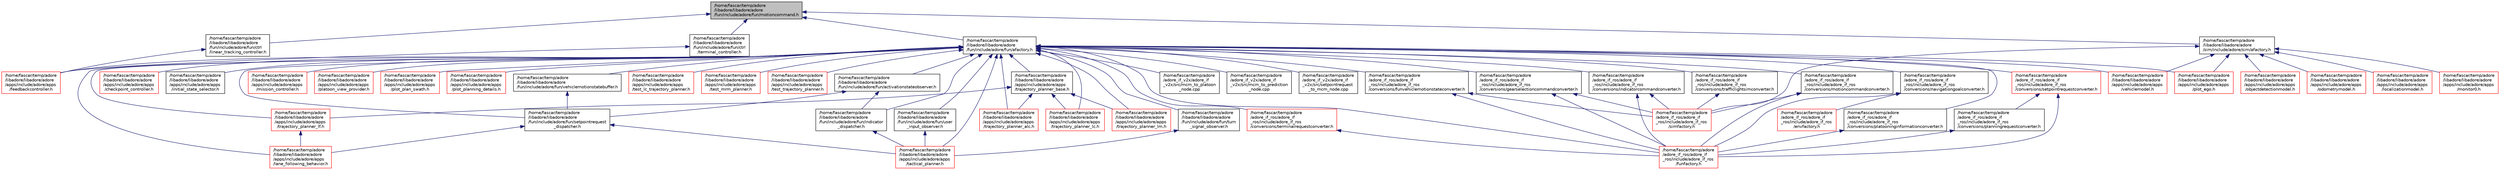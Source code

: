 digraph "/home/fascar/temp/adore/libadore/libadore/adore/fun/include/adore/fun/motioncommand.h"
{
 // LATEX_PDF_SIZE
  edge [fontname="Helvetica",fontsize="10",labelfontname="Helvetica",labelfontsize="10"];
  node [fontname="Helvetica",fontsize="10",shape=record];
  Node1 [label="/home/fascar/temp/adore\l/libadore/libadore/adore\l/fun/include/adore/fun/motioncommand.h",height=0.2,width=0.4,color="black", fillcolor="grey75", style="filled", fontcolor="black",tooltip=" "];
  Node1 -> Node2 [dir="back",color="midnightblue",fontsize="10",style="solid",fontname="Helvetica"];
  Node2 [label="/home/fascar/temp/adore\l/libadore/libadore/adore\l/fun/include/adore/fun/afactory.h",height=0.2,width=0.4,color="black", fillcolor="white", style="filled",URL="$fun_2include_2adore_2fun_2afactory_8h.html",tooltip=" "];
  Node2 -> Node3 [dir="back",color="midnightblue",fontsize="10",style="solid",fontname="Helvetica"];
  Node3 [label="/home/fascar/temp/adore\l/adore_if_ros/adore_if\l_ros/include/adore_if_ros\l/conversions/funvehiclemotionstateconverter.h",height=0.2,width=0.4,color="black", fillcolor="white", style="filled",URL="$funvehiclemotionstateconverter_8h.html",tooltip=" "];
  Node3 -> Node4 [dir="back",color="midnightblue",fontsize="10",style="solid",fontname="Helvetica"];
  Node4 [label="/home/fascar/temp/adore\l/adore_if_ros/adore_if\l_ros/include/adore_if_ros\l/funfactory.h",height=0.2,width=0.4,color="red", fillcolor="white", style="filled",URL="$funfactory_8h.html",tooltip=" "];
  Node3 -> Node47 [dir="back",color="midnightblue",fontsize="10",style="solid",fontname="Helvetica"];
  Node47 [label="/home/fascar/temp/adore\l/adore_if_ros/adore_if\l_ros/include/adore_if_ros\l/simfactory.h",height=0.2,width=0.4,color="red", fillcolor="white", style="filled",URL="$simfactory_8h.html",tooltip=" "];
  Node2 -> Node50 [dir="back",color="midnightblue",fontsize="10",style="solid",fontname="Helvetica"];
  Node50 [label="/home/fascar/temp/adore\l/adore_if_ros/adore_if\l_ros/include/adore_if_ros\l/conversions/gearselectioncommandconverter.h",height=0.2,width=0.4,color="black", fillcolor="white", style="filled",URL="$gearselectioncommandconverter_8h.html",tooltip=" "];
  Node50 -> Node4 [dir="back",color="midnightblue",fontsize="10",style="solid",fontname="Helvetica"];
  Node50 -> Node47 [dir="back",color="midnightblue",fontsize="10",style="solid",fontname="Helvetica"];
  Node2 -> Node51 [dir="back",color="midnightblue",fontsize="10",style="solid",fontname="Helvetica"];
  Node51 [label="/home/fascar/temp/adore\l/adore_if_ros/adore_if\l_ros/include/adore_if_ros\l/conversions/indicatorcommandconverter.h",height=0.2,width=0.4,color="black", fillcolor="white", style="filled",URL="$indicatorcommandconverter_8h.html",tooltip=" "];
  Node51 -> Node4 [dir="back",color="midnightblue",fontsize="10",style="solid",fontname="Helvetica"];
  Node51 -> Node47 [dir="back",color="midnightblue",fontsize="10",style="solid",fontname="Helvetica"];
  Node2 -> Node52 [dir="back",color="midnightblue",fontsize="10",style="solid",fontname="Helvetica"];
  Node52 [label="/home/fascar/temp/adore\l/adore_if_ros/adore_if\l_ros/include/adore_if_ros\l/conversions/motioncommandconverter.h",height=0.2,width=0.4,color="black", fillcolor="white", style="filled",URL="$motioncommandconverter_8h.html",tooltip=" "];
  Node52 -> Node4 [dir="back",color="midnightblue",fontsize="10",style="solid",fontname="Helvetica"];
  Node52 -> Node47 [dir="back",color="midnightblue",fontsize="10",style="solid",fontname="Helvetica"];
  Node2 -> Node53 [dir="back",color="midnightblue",fontsize="10",style="solid",fontname="Helvetica"];
  Node53 [label="/home/fascar/temp/adore\l/adore_if_ros/adore_if\l_ros/include/adore_if_ros\l/conversions/navigationgoalconverter.h",height=0.2,width=0.4,color="black", fillcolor="white", style="filled",URL="$navigationgoalconverter_8h.html",tooltip=" "];
  Node53 -> Node54 [dir="back",color="midnightblue",fontsize="10",style="solid",fontname="Helvetica"];
  Node54 [label="/home/fascar/temp/adore\l/adore_if_ros/adore_if\l_ros/include/adore_if_ros\l/envfactory.h",height=0.2,width=0.4,color="red", fillcolor="white", style="filled",URL="$envfactory_8h.html",tooltip=" "];
  Node53 -> Node4 [dir="back",color="midnightblue",fontsize="10",style="solid",fontname="Helvetica"];
  Node2 -> Node56 [dir="back",color="midnightblue",fontsize="10",style="solid",fontname="Helvetica"];
  Node56 [label="/home/fascar/temp/adore\l/adore_if_ros/adore_if\l_ros/include/adore_if_ros\l/conversions/platooninginformationconverter.h",height=0.2,width=0.4,color="black", fillcolor="white", style="filled",URL="$platooninginformationconverter_8h.html",tooltip=" "];
  Node56 -> Node4 [dir="back",color="midnightblue",fontsize="10",style="solid",fontname="Helvetica"];
  Node2 -> Node57 [dir="back",color="midnightblue",fontsize="10",style="solid",fontname="Helvetica"];
  Node57 [label="/home/fascar/temp/adore\l/adore_if_ros/adore_if\l_ros/include/adore_if_ros\l/conversions/setpointrequestconverter.h",height=0.2,width=0.4,color="red", fillcolor="white", style="filled",URL="$setpointrequestconverter_8h.html",tooltip=" "];
  Node57 -> Node58 [dir="back",color="midnightblue",fontsize="10",style="solid",fontname="Helvetica"];
  Node58 [label="/home/fascar/temp/adore\l/adore_if_ros/adore_if\l_ros/include/adore_if_ros\l/conversions/planningrequestconverter.h",height=0.2,width=0.4,color="black", fillcolor="white", style="filled",URL="$planningrequestconverter_8h.html",tooltip=" "];
  Node58 -> Node4 [dir="back",color="midnightblue",fontsize="10",style="solid",fontname="Helvetica"];
  Node57 -> Node4 [dir="back",color="midnightblue",fontsize="10",style="solid",fontname="Helvetica"];
  Node2 -> Node60 [dir="back",color="midnightblue",fontsize="10",style="solid",fontname="Helvetica"];
  Node60 [label="/home/fascar/temp/adore\l/adore_if_ros/adore_if\l_ros/include/adore_if_ros\l/conversions/terminalrequestconverter.h",height=0.2,width=0.4,color="red", fillcolor="white", style="filled",URL="$terminalrequestconverter_8h.html",tooltip=" "];
  Node60 -> Node4 [dir="back",color="midnightblue",fontsize="10",style="solid",fontname="Helvetica"];
  Node2 -> Node61 [dir="back",color="midnightblue",fontsize="10",style="solid",fontname="Helvetica"];
  Node61 [label="/home/fascar/temp/adore\l/adore_if_ros/adore_if\l_ros/include/adore_if_ros\l/conversions/trafficlightsimconverter.h",height=0.2,width=0.4,color="black", fillcolor="white", style="filled",URL="$trafficlightsimconverter_8h.html",tooltip=" "];
  Node61 -> Node47 [dir="back",color="midnightblue",fontsize="10",style="solid",fontname="Helvetica"];
  Node2 -> Node4 [dir="back",color="midnightblue",fontsize="10",style="solid",fontname="Helvetica"];
  Node2 -> Node62 [dir="back",color="midnightblue",fontsize="10",style="solid",fontname="Helvetica"];
  Node62 [label="/home/fascar/temp/adore\l/libadore/libadore/adore\l/apps/include/adore/apps\l/checkpoint_controller.h",height=0.2,width=0.4,color="red", fillcolor="white", style="filled",URL="$checkpoint__controller_8h.html",tooltip=" "];
  Node2 -> Node63 [dir="back",color="midnightblue",fontsize="10",style="solid",fontname="Helvetica"];
  Node63 [label="/home/fascar/temp/adore\l/libadore/libadore/adore\l/apps/include/adore/apps\l/feedbackcontroller.h",height=0.2,width=0.4,color="red", fillcolor="white", style="filled",URL="$feedbackcontroller_8h.html",tooltip=" "];
  Node2 -> Node64 [dir="back",color="midnightblue",fontsize="10",style="solid",fontname="Helvetica"];
  Node64 [label="/home/fascar/temp/adore\l/libadore/libadore/adore\l/apps/include/adore/apps\l/initial_state_selector.h",height=0.2,width=0.4,color="black", fillcolor="white", style="filled",URL="$initial__state__selector_8h.html",tooltip=" "];
  Node2 -> Node65 [dir="back",color="midnightblue",fontsize="10",style="solid",fontname="Helvetica"];
  Node65 [label="/home/fascar/temp/adore\l/libadore/libadore/adore\l/apps/include/adore/apps\l/lane_following_behavior.h",height=0.2,width=0.4,color="red", fillcolor="white", style="filled",URL="$lane__following__behavior_8h.html",tooltip=" "];
  Node2 -> Node66 [dir="back",color="midnightblue",fontsize="10",style="solid",fontname="Helvetica"];
  Node66 [label="/home/fascar/temp/adore\l/libadore/libadore/adore\l/apps/include/adore/apps\l/mission_controller.h",height=0.2,width=0.4,color="red", fillcolor="white", style="filled",URL="$mission__controller_8h.html",tooltip=" "];
  Node2 -> Node67 [dir="back",color="midnightblue",fontsize="10",style="solid",fontname="Helvetica"];
  Node67 [label="/home/fascar/temp/adore\l/libadore/libadore/adore\l/apps/include/adore/apps\l/platoon_view_provider.h",height=0.2,width=0.4,color="red", fillcolor="white", style="filled",URL="$platoon__view__provider_8h.html",tooltip=" "];
  Node2 -> Node68 [dir="back",color="midnightblue",fontsize="10",style="solid",fontname="Helvetica"];
  Node68 [label="/home/fascar/temp/adore\l/libadore/libadore/adore\l/apps/include/adore/apps\l/plot_ego.h",height=0.2,width=0.4,color="red", fillcolor="white", style="filled",URL="$plot__ego_8h.html",tooltip=" "];
  Node2 -> Node69 [dir="back",color="midnightblue",fontsize="10",style="solid",fontname="Helvetica"];
  Node69 [label="/home/fascar/temp/adore\l/libadore/libadore/adore\l/apps/include/adore/apps\l/plot_plan_swath.h",height=0.2,width=0.4,color="red", fillcolor="white", style="filled",URL="$plot__plan__swath_8h.html",tooltip=" "];
  Node2 -> Node70 [dir="back",color="midnightblue",fontsize="10",style="solid",fontname="Helvetica"];
  Node70 [label="/home/fascar/temp/adore\l/libadore/libadore/adore\l/apps/include/adore/apps\l/plot_planning_details.h",height=0.2,width=0.4,color="red", fillcolor="white", style="filled",URL="$plot__planning__details_8h.html",tooltip=" "];
  Node2 -> Node71 [dir="back",color="midnightblue",fontsize="10",style="solid",fontname="Helvetica"];
  Node71 [label="/home/fascar/temp/adore\l/libadore/libadore/adore\l/apps/include/adore/apps\l/tactical_planner.h",height=0.2,width=0.4,color="red", fillcolor="white", style="filled",URL="$tactical__planner_8h.html",tooltip=" "];
  Node2 -> Node72 [dir="back",color="midnightblue",fontsize="10",style="solid",fontname="Helvetica"];
  Node72 [label="/home/fascar/temp/adore\l/libadore/libadore/adore\l/apps/include/adore/apps\l/test_lc_trajectory_planner.h",height=0.2,width=0.4,color="red", fillcolor="white", style="filled",URL="$test__lc__trajectory__planner_8h.html",tooltip=" "];
  Node2 -> Node73 [dir="back",color="midnightblue",fontsize="10",style="solid",fontname="Helvetica"];
  Node73 [label="/home/fascar/temp/adore\l/libadore/libadore/adore\l/apps/include/adore/apps\l/test_mrm_planner.h",height=0.2,width=0.4,color="red", fillcolor="white", style="filled",URL="$test__mrm__planner_8h.html",tooltip=" "];
  Node2 -> Node74 [dir="back",color="midnightblue",fontsize="10",style="solid",fontname="Helvetica"];
  Node74 [label="/home/fascar/temp/adore\l/libadore/libadore/adore\l/apps/include/adore/apps\l/test_trajectory_planner.h",height=0.2,width=0.4,color="red", fillcolor="white", style="filled",URL="$test__trajectory__planner_8h.html",tooltip=" "];
  Node2 -> Node75 [dir="back",color="midnightblue",fontsize="10",style="solid",fontname="Helvetica"];
  Node75 [label="/home/fascar/temp/adore\l/libadore/libadore/adore\l/apps/include/adore/apps\l/trajectory_planner_alc.h",height=0.2,width=0.4,color="red", fillcolor="white", style="filled",URL="$trajectory__planner__alc_8h.html",tooltip=" "];
  Node2 -> Node76 [dir="back",color="midnightblue",fontsize="10",style="solid",fontname="Helvetica"];
  Node76 [label="/home/fascar/temp/adore\l/libadore/libadore/adore\l/apps/include/adore/apps\l/trajectory_planner_base.h",height=0.2,width=0.4,color="black", fillcolor="white", style="filled",URL="$trajectory__planner__base_8h.html",tooltip=" "];
  Node76 -> Node75 [dir="back",color="midnightblue",fontsize="10",style="solid",fontname="Helvetica"];
  Node76 -> Node77 [dir="back",color="midnightblue",fontsize="10",style="solid",fontname="Helvetica"];
  Node77 [label="/home/fascar/temp/adore\l/libadore/libadore/adore\l/apps/include/adore/apps\l/trajectory_planner_lc.h",height=0.2,width=0.4,color="red", fillcolor="white", style="filled",URL="$trajectory__planner__lc_8h.html",tooltip=" "];
  Node76 -> Node78 [dir="back",color="midnightblue",fontsize="10",style="solid",fontname="Helvetica"];
  Node78 [label="/home/fascar/temp/adore\l/libadore/libadore/adore\l/apps/include/adore/apps\l/trajectory_planner_lf.h",height=0.2,width=0.4,color="red", fillcolor="white", style="filled",URL="$trajectory__planner__lf_8h.html",tooltip=" "];
  Node78 -> Node65 [dir="back",color="midnightblue",fontsize="10",style="solid",fontname="Helvetica"];
  Node76 -> Node79 [dir="back",color="midnightblue",fontsize="10",style="solid",fontname="Helvetica"];
  Node79 [label="/home/fascar/temp/adore\l/libadore/libadore/adore\l/apps/include/adore/apps\l/trajectory_planner_lm.h",height=0.2,width=0.4,color="red", fillcolor="white", style="filled",URL="$trajectory__planner__lm_8h.html",tooltip=" "];
  Node2 -> Node77 [dir="back",color="midnightblue",fontsize="10",style="solid",fontname="Helvetica"];
  Node2 -> Node78 [dir="back",color="midnightblue",fontsize="10",style="solid",fontname="Helvetica"];
  Node2 -> Node79 [dir="back",color="midnightblue",fontsize="10",style="solid",fontname="Helvetica"];
  Node2 -> Node80 [dir="back",color="midnightblue",fontsize="10",style="solid",fontname="Helvetica"];
  Node80 [label="/home/fascar/temp/adore\l/libadore/libadore/adore\l/apps/include/adore/apps\l/vehiclemodel.h",height=0.2,width=0.4,color="red", fillcolor="white", style="filled",URL="$vehiclemodel_8h.html",tooltip=" "];
  Node2 -> Node81 [dir="back",color="midnightblue",fontsize="10",style="solid",fontname="Helvetica"];
  Node81 [label="/home/fascar/temp/adore\l/libadore/libadore/adore\l/fun/include/adore/fun/activationstateobserver.h",height=0.2,width=0.4,color="black", fillcolor="white", style="filled",URL="$activationstateobserver_8h.html",tooltip=" "];
  Node81 -> Node82 [dir="back",color="midnightblue",fontsize="10",style="solid",fontname="Helvetica"];
  Node82 [label="/home/fascar/temp/adore\l/libadore/libadore/adore\l/fun/include/adore/fun/indicator\l_dispatcher.h",height=0.2,width=0.4,color="black", fillcolor="white", style="filled",URL="$indicator__dispatcher_8h.html",tooltip=" "];
  Node82 -> Node71 [dir="back",color="midnightblue",fontsize="10",style="solid",fontname="Helvetica"];
  Node81 -> Node83 [dir="back",color="midnightblue",fontsize="10",style="solid",fontname="Helvetica"];
  Node83 [label="/home/fascar/temp/adore\l/libadore/libadore/adore\l/fun/include/adore/fun/setpointrequest\l_dispatcher.h",height=0.2,width=0.4,color="black", fillcolor="white", style="filled",URL="$setpointrequest__dispatcher_8h.html",tooltip=" "];
  Node83 -> Node65 [dir="back",color="midnightblue",fontsize="10",style="solid",fontname="Helvetica"];
  Node83 -> Node71 [dir="back",color="midnightblue",fontsize="10",style="solid",fontname="Helvetica"];
  Node2 -> Node82 [dir="back",color="midnightblue",fontsize="10",style="solid",fontname="Helvetica"];
  Node2 -> Node83 [dir="back",color="midnightblue",fontsize="10",style="solid",fontname="Helvetica"];
  Node2 -> Node84 [dir="back",color="midnightblue",fontsize="10",style="solid",fontname="Helvetica"];
  Node84 [label="/home/fascar/temp/adore\l/libadore/libadore/adore\l/fun/include/adore/fun/turn\l_signal_observer.h",height=0.2,width=0.4,color="black", fillcolor="white", style="filled",URL="$turn__signal__observer_8h.html",tooltip=" "];
  Node84 -> Node71 [dir="back",color="midnightblue",fontsize="10",style="solid",fontname="Helvetica"];
  Node2 -> Node85 [dir="back",color="midnightblue",fontsize="10",style="solid",fontname="Helvetica"];
  Node85 [label="/home/fascar/temp/adore\l/libadore/libadore/adore\l/fun/include/adore/fun/user\l_input_observer.h",height=0.2,width=0.4,color="black", fillcolor="white", style="filled",URL="$user__input__observer_8h.html",tooltip=" "];
  Node85 -> Node71 [dir="back",color="midnightblue",fontsize="10",style="solid",fontname="Helvetica"];
  Node2 -> Node86 [dir="back",color="midnightblue",fontsize="10",style="solid",fontname="Helvetica"];
  Node86 [label="/home/fascar/temp/adore\l/libadore/libadore/adore\l/fun/include/adore/fun/vehiclemotionstatebuffer.h",height=0.2,width=0.4,color="black", fillcolor="white", style="filled",URL="$vehiclemotionstatebuffer_8h.html",tooltip=" "];
  Node86 -> Node83 [dir="back",color="midnightblue",fontsize="10",style="solid",fontname="Helvetica"];
  Node2 -> Node87 [dir="back",color="midnightblue",fontsize="10",style="solid",fontname="Helvetica"];
  Node87 [label="/home/fascar/temp/adore\l/adore_if_v2x/adore_if\l_v2x/src/mcm_to_platoon\l_node.cpp",height=0.2,width=0.4,color="black", fillcolor="white", style="filled",URL="$mcm__to__platoon__node_8cpp.html",tooltip=" "];
  Node2 -> Node88 [dir="back",color="midnightblue",fontsize="10",style="solid",fontname="Helvetica"];
  Node88 [label="/home/fascar/temp/adore\l/adore_if_v2x/adore_if\l_v2x/src/mcm_to_prediction\l_node.cpp",height=0.2,width=0.4,color="black", fillcolor="white", style="filled",URL="$mcm__to__prediction__node_8cpp.html",tooltip=" "];
  Node2 -> Node89 [dir="back",color="midnightblue",fontsize="10",style="solid",fontname="Helvetica"];
  Node89 [label="/home/fascar/temp/adore\l/adore_if_v2x/adore_if\l_v2x/src/setpointrequest\l_to_mcm_node.cpp",height=0.2,width=0.4,color="black", fillcolor="white", style="filled",URL="$setpointrequest__to__mcm__node_8cpp.html",tooltip=" "];
  Node1 -> Node90 [dir="back",color="midnightblue",fontsize="10",style="solid",fontname="Helvetica"];
  Node90 [label="/home/fascar/temp/adore\l/libadore/libadore/adore\l/fun/include/adore/fun/ctrl\l/linear_tracking_controller.h",height=0.2,width=0.4,color="black", fillcolor="white", style="filled",URL="$linear__tracking__controller_8h.html",tooltip=" "];
  Node90 -> Node63 [dir="back",color="midnightblue",fontsize="10",style="solid",fontname="Helvetica"];
  Node1 -> Node91 [dir="back",color="midnightblue",fontsize="10",style="solid",fontname="Helvetica"];
  Node91 [label="/home/fascar/temp/adore\l/libadore/libadore/adore\l/fun/include/adore/fun/ctrl\l/terminal_controller.h",height=0.2,width=0.4,color="black", fillcolor="white", style="filled",URL="$terminal__controller_8h.html",tooltip=" "];
  Node91 -> Node63 [dir="back",color="midnightblue",fontsize="10",style="solid",fontname="Helvetica"];
  Node1 -> Node92 [dir="back",color="midnightblue",fontsize="10",style="solid",fontname="Helvetica"];
  Node92 [label="/home/fascar/temp/adore\l/libadore/libadore/adore\l/sim/include/adore/sim/afactory.h",height=0.2,width=0.4,color="black", fillcolor="white", style="filled",URL="$sim_2include_2adore_2sim_2afactory_8h.html",tooltip=" "];
  Node92 -> Node47 [dir="back",color="midnightblue",fontsize="10",style="solid",fontname="Helvetica"];
  Node92 -> Node93 [dir="back",color="midnightblue",fontsize="10",style="solid",fontname="Helvetica"];
  Node93 [label="/home/fascar/temp/adore\l/libadore/libadore/adore\l/apps/include/adore/apps\l/localizationmodel.h",height=0.2,width=0.4,color="red", fillcolor="white", style="filled",URL="$localizationmodel_8h.html",tooltip=" "];
  Node92 -> Node94 [dir="back",color="midnightblue",fontsize="10",style="solid",fontname="Helvetica"];
  Node94 [label="/home/fascar/temp/adore\l/libadore/libadore/adore\l/apps/include/adore/apps\l/monitor0.h",height=0.2,width=0.4,color="red", fillcolor="white", style="filled",URL="$monitor0_8h.html",tooltip=" "];
  Node92 -> Node95 [dir="back",color="midnightblue",fontsize="10",style="solid",fontname="Helvetica"];
  Node95 [label="/home/fascar/temp/adore\l/libadore/libadore/adore\l/apps/include/adore/apps\l/objectdetectionmodel.h",height=0.2,width=0.4,color="red", fillcolor="white", style="filled",URL="$objectdetectionmodel_8h.html",tooltip=" "];
  Node92 -> Node96 [dir="back",color="midnightblue",fontsize="10",style="solid",fontname="Helvetica"];
  Node96 [label="/home/fascar/temp/adore\l/libadore/libadore/adore\l/apps/include/adore/apps\l/odometrymodel.h",height=0.2,width=0.4,color="red", fillcolor="white", style="filled",URL="$odometrymodel_8h.html",tooltip=" "];
  Node92 -> Node68 [dir="back",color="midnightblue",fontsize="10",style="solid",fontname="Helvetica"];
  Node92 -> Node80 [dir="back",color="midnightblue",fontsize="10",style="solid",fontname="Helvetica"];
}
